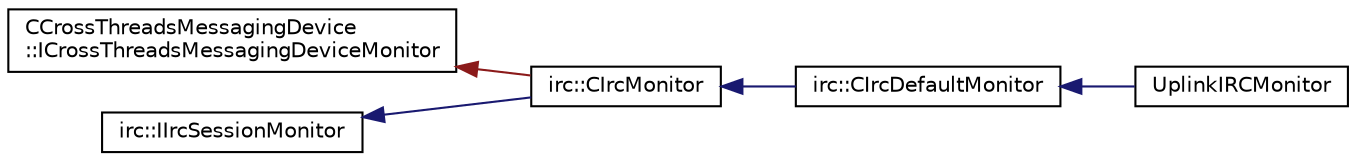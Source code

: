 digraph "Graphical Class Hierarchy"
{
 // LATEX_PDF_SIZE
  edge [fontname="Helvetica",fontsize="10",labelfontname="Helvetica",labelfontsize="10"];
  node [fontname="Helvetica",fontsize="10",shape=record];
  rankdir="LR";
  Node322 [label="CCrossThreadsMessagingDevice\l::ICrossThreadsMessagingDeviceMonitor",height=0.2,width=0.4,color="black", fillcolor="white", style="filled",URL="$structCCrossThreadsMessagingDevice_1_1ICrossThreadsMessagingDeviceMonitor.html",tooltip=" "];
  Node322 -> Node1 [dir="back",color="firebrick4",fontsize="10",style="solid",fontname="Helvetica"];
  Node1 [label="irc::CIrcMonitor",height=0.2,width=0.4,color="black", fillcolor="white", style="filled",URL="$classirc_1_1CIrcMonitor.html",tooltip=" "];
  Node1 -> Node2 [dir="back",color="midnightblue",fontsize="10",style="solid",fontname="Helvetica"];
  Node2 [label="irc::CIrcDefaultMonitor",height=0.2,width=0.4,color="black", fillcolor="white", style="filled",URL="$classirc_1_1CIrcDefaultMonitor.html",tooltip=" "];
  Node2 -> Node3 [dir="back",color="midnightblue",fontsize="10",style="solid",fontname="Helvetica"];
  Node3 [label="UplinkIRCMonitor",height=0.2,width=0.4,color="black", fillcolor="white", style="filled",URL="$classUplinkIRCMonitor.html",tooltip=" "];
  Node0 [label="irc::IIrcSessionMonitor",height=0.2,width=0.4,color="black", fillcolor="white", style="filled",URL="$structirc_1_1IIrcSessionMonitor.html",tooltip=" "];
  Node0 -> Node1 [dir="back",color="midnightblue",fontsize="10",style="solid",fontname="Helvetica"];
}
